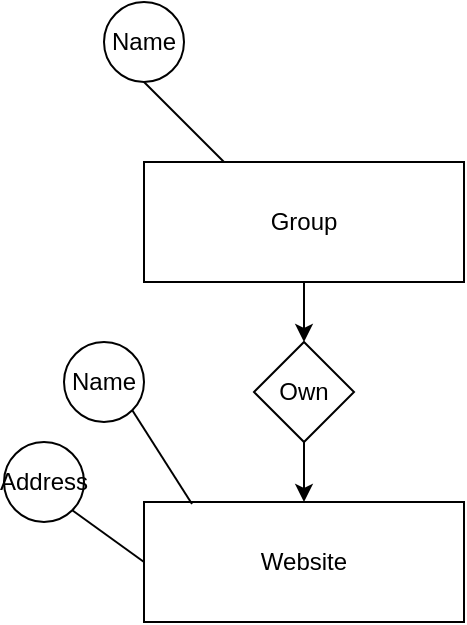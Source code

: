 <mxfile version="18.1.3" type="github">
  <diagram id="R2lEEEUBdFMjLlhIrx00" name="Page-1">
    <mxGraphModel dx="1662" dy="762" grid="1" gridSize="10" guides="1" tooltips="1" connect="1" arrows="1" fold="1" page="1" pageScale="1" pageWidth="850" pageHeight="1100" math="0" shadow="0" extFonts="Permanent Marker^https://fonts.googleapis.com/css?family=Permanent+Marker">
      <root>
        <mxCell id="0" />
        <mxCell id="1" parent="0" />
        <mxCell id="-HmsmVNdSfZDhEHXPQf7-10" style="edgeStyle=orthogonalEdgeStyle;rounded=0;orthogonalLoop=1;jettySize=auto;html=1;exitX=0.5;exitY=1;exitDx=0;exitDy=0;entryX=0.5;entryY=0;entryDx=0;entryDy=0;" edge="1" parent="1" source="-HmsmVNdSfZDhEHXPQf7-1" target="-HmsmVNdSfZDhEHXPQf7-9">
          <mxGeometry relative="1" as="geometry" />
        </mxCell>
        <mxCell id="-HmsmVNdSfZDhEHXPQf7-1" value="Group" style="rounded=0;whiteSpace=wrap;html=1;" vertex="1" parent="1">
          <mxGeometry x="80" y="130" width="160" height="60" as="geometry" />
        </mxCell>
        <mxCell id="-HmsmVNdSfZDhEHXPQf7-2" value="Website" style="rounded=0;whiteSpace=wrap;html=1;" vertex="1" parent="1">
          <mxGeometry x="80" y="300" width="160" height="60" as="geometry" />
        </mxCell>
        <mxCell id="-HmsmVNdSfZDhEHXPQf7-3" value="Name" style="ellipse;whiteSpace=wrap;html=1;aspect=fixed;" vertex="1" parent="1">
          <mxGeometry x="60" y="50" width="40" height="40" as="geometry" />
        </mxCell>
        <mxCell id="-HmsmVNdSfZDhEHXPQf7-4" value="" style="endArrow=none;html=1;rounded=0;entryX=0.25;entryY=0;entryDx=0;entryDy=0;exitX=0.5;exitY=1;exitDx=0;exitDy=0;" edge="1" parent="1" source="-HmsmVNdSfZDhEHXPQf7-3" target="-HmsmVNdSfZDhEHXPQf7-1">
          <mxGeometry width="50" height="50" relative="1" as="geometry">
            <mxPoint x="400" y="350" as="sourcePoint" />
            <mxPoint x="450" y="300" as="targetPoint" />
          </mxGeometry>
        </mxCell>
        <mxCell id="-HmsmVNdSfZDhEHXPQf7-11" style="edgeStyle=orthogonalEdgeStyle;rounded=0;orthogonalLoop=1;jettySize=auto;html=1;exitX=0.5;exitY=1;exitDx=0;exitDy=0;entryX=0.5;entryY=0;entryDx=0;entryDy=0;" edge="1" parent="1" source="-HmsmVNdSfZDhEHXPQf7-9" target="-HmsmVNdSfZDhEHXPQf7-2">
          <mxGeometry relative="1" as="geometry" />
        </mxCell>
        <mxCell id="-HmsmVNdSfZDhEHXPQf7-9" value="Own" style="rhombus;whiteSpace=wrap;html=1;" vertex="1" parent="1">
          <mxGeometry x="135" y="220" width="50" height="50" as="geometry" />
        </mxCell>
        <mxCell id="-HmsmVNdSfZDhEHXPQf7-13" value="Name" style="ellipse;whiteSpace=wrap;html=1;aspect=fixed;" vertex="1" parent="1">
          <mxGeometry x="40" y="220" width="40" height="40" as="geometry" />
        </mxCell>
        <mxCell id="-HmsmVNdSfZDhEHXPQf7-14" value="" style="endArrow=none;html=1;rounded=0;entryX=1;entryY=1;entryDx=0;entryDy=0;exitX=0.15;exitY=0.017;exitDx=0;exitDy=0;exitPerimeter=0;" edge="1" parent="1" source="-HmsmVNdSfZDhEHXPQf7-2" target="-HmsmVNdSfZDhEHXPQf7-13">
          <mxGeometry width="50" height="50" relative="1" as="geometry">
            <mxPoint x="400" y="350" as="sourcePoint" />
            <mxPoint x="450" y="300" as="targetPoint" />
            <Array as="points" />
          </mxGeometry>
        </mxCell>
        <mxCell id="-HmsmVNdSfZDhEHXPQf7-15" value="Address" style="ellipse;whiteSpace=wrap;html=1;aspect=fixed;" vertex="1" parent="1">
          <mxGeometry x="10" y="270" width="40" height="40" as="geometry" />
        </mxCell>
        <mxCell id="-HmsmVNdSfZDhEHXPQf7-16" value="" style="endArrow=none;html=1;rounded=0;exitX=1;exitY=1;exitDx=0;exitDy=0;entryX=0;entryY=0.5;entryDx=0;entryDy=0;" edge="1" parent="1" source="-HmsmVNdSfZDhEHXPQf7-15" target="-HmsmVNdSfZDhEHXPQf7-2">
          <mxGeometry width="50" height="50" relative="1" as="geometry">
            <mxPoint x="30" y="380" as="sourcePoint" />
            <mxPoint x="80" y="330" as="targetPoint" />
          </mxGeometry>
        </mxCell>
      </root>
    </mxGraphModel>
  </diagram>
</mxfile>
